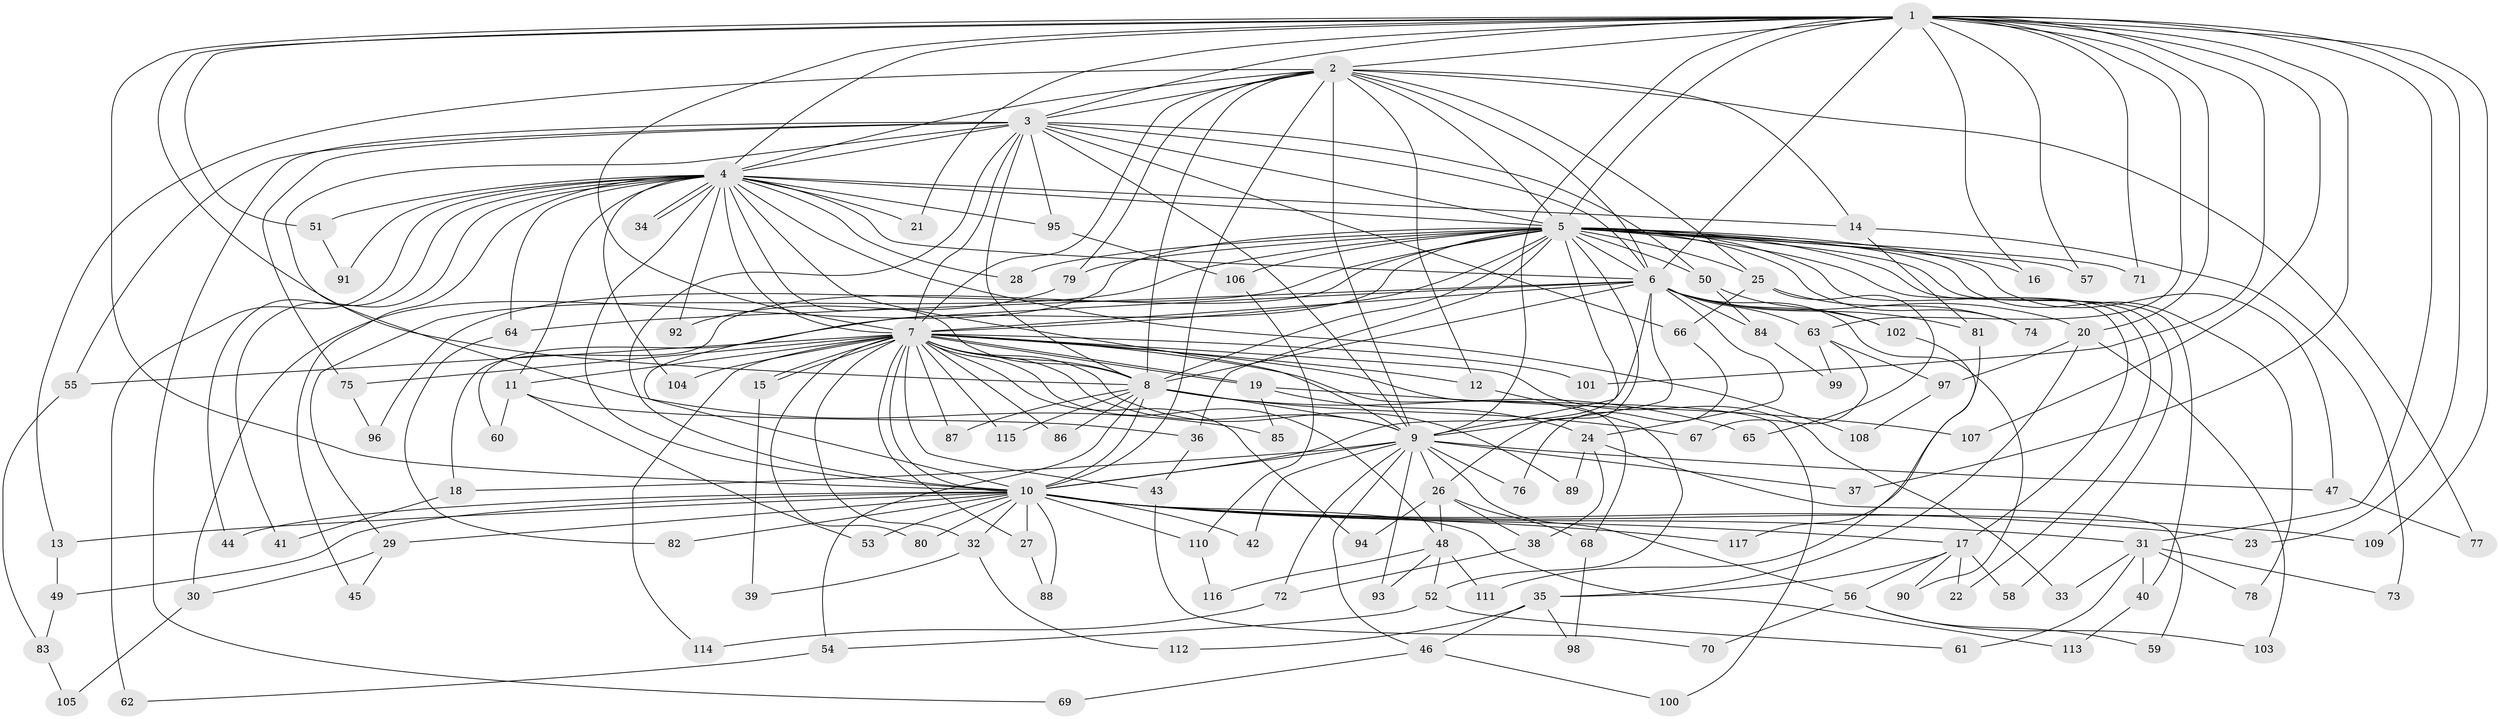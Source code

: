 // Generated by graph-tools (version 1.1) at 2025/14/03/09/25 04:14:19]
// undirected, 117 vertices, 259 edges
graph export_dot {
graph [start="1"]
  node [color=gray90,style=filled];
  1;
  2;
  3;
  4;
  5;
  6;
  7;
  8;
  9;
  10;
  11;
  12;
  13;
  14;
  15;
  16;
  17;
  18;
  19;
  20;
  21;
  22;
  23;
  24;
  25;
  26;
  27;
  28;
  29;
  30;
  31;
  32;
  33;
  34;
  35;
  36;
  37;
  38;
  39;
  40;
  41;
  42;
  43;
  44;
  45;
  46;
  47;
  48;
  49;
  50;
  51;
  52;
  53;
  54;
  55;
  56;
  57;
  58;
  59;
  60;
  61;
  62;
  63;
  64;
  65;
  66;
  67;
  68;
  69;
  70;
  71;
  72;
  73;
  74;
  75;
  76;
  77;
  78;
  79;
  80;
  81;
  82;
  83;
  84;
  85;
  86;
  87;
  88;
  89;
  90;
  91;
  92;
  93;
  94;
  95;
  96;
  97;
  98;
  99;
  100;
  101;
  102;
  103;
  104;
  105;
  106;
  107;
  108;
  109;
  110;
  111;
  112;
  113;
  114;
  115;
  116;
  117;
  1 -- 2;
  1 -- 3;
  1 -- 4;
  1 -- 5;
  1 -- 6;
  1 -- 7;
  1 -- 8;
  1 -- 9;
  1 -- 10;
  1 -- 16;
  1 -- 20;
  1 -- 21;
  1 -- 23;
  1 -- 31;
  1 -- 37;
  1 -- 51;
  1 -- 57;
  1 -- 63;
  1 -- 71;
  1 -- 101;
  1 -- 107;
  1 -- 109;
  2 -- 3;
  2 -- 4;
  2 -- 5;
  2 -- 6;
  2 -- 7;
  2 -- 8;
  2 -- 9;
  2 -- 10;
  2 -- 12;
  2 -- 13;
  2 -- 14;
  2 -- 25;
  2 -- 77;
  2 -- 79;
  3 -- 4;
  3 -- 5;
  3 -- 6;
  3 -- 7;
  3 -- 8;
  3 -- 9;
  3 -- 10;
  3 -- 50;
  3 -- 55;
  3 -- 66;
  3 -- 69;
  3 -- 75;
  3 -- 85;
  3 -- 95;
  4 -- 5;
  4 -- 6;
  4 -- 7;
  4 -- 8;
  4 -- 9;
  4 -- 10;
  4 -- 11;
  4 -- 14;
  4 -- 21;
  4 -- 28;
  4 -- 34;
  4 -- 34;
  4 -- 41;
  4 -- 44;
  4 -- 45;
  4 -- 51;
  4 -- 62;
  4 -- 64;
  4 -- 91;
  4 -- 92;
  4 -- 95;
  4 -- 104;
  4 -- 108;
  5 -- 6;
  5 -- 7;
  5 -- 8;
  5 -- 9;
  5 -- 10;
  5 -- 16;
  5 -- 17;
  5 -- 18;
  5 -- 22;
  5 -- 25;
  5 -- 26;
  5 -- 28;
  5 -- 29;
  5 -- 30;
  5 -- 36;
  5 -- 40;
  5 -- 47;
  5 -- 50;
  5 -- 57;
  5 -- 58;
  5 -- 71;
  5 -- 74;
  5 -- 78;
  5 -- 79;
  5 -- 96;
  5 -- 106;
  6 -- 7;
  6 -- 8;
  6 -- 9;
  6 -- 10;
  6 -- 20;
  6 -- 24;
  6 -- 60;
  6 -- 63;
  6 -- 64;
  6 -- 81;
  6 -- 84;
  6 -- 90;
  6 -- 102;
  7 -- 8;
  7 -- 9;
  7 -- 10;
  7 -- 11;
  7 -- 12;
  7 -- 15;
  7 -- 15;
  7 -- 19;
  7 -- 19;
  7 -- 27;
  7 -- 32;
  7 -- 33;
  7 -- 43;
  7 -- 48;
  7 -- 55;
  7 -- 68;
  7 -- 75;
  7 -- 80;
  7 -- 86;
  7 -- 87;
  7 -- 89;
  7 -- 94;
  7 -- 100;
  7 -- 101;
  7 -- 104;
  7 -- 114;
  7 -- 115;
  8 -- 9;
  8 -- 10;
  8 -- 54;
  8 -- 65;
  8 -- 67;
  8 -- 86;
  8 -- 87;
  8 -- 115;
  9 -- 10;
  9 -- 18;
  9 -- 26;
  9 -- 37;
  9 -- 42;
  9 -- 46;
  9 -- 47;
  9 -- 56;
  9 -- 72;
  9 -- 76;
  9 -- 93;
  10 -- 13;
  10 -- 17;
  10 -- 23;
  10 -- 27;
  10 -- 29;
  10 -- 31;
  10 -- 32;
  10 -- 42;
  10 -- 44;
  10 -- 49;
  10 -- 53;
  10 -- 80;
  10 -- 82;
  10 -- 88;
  10 -- 109;
  10 -- 110;
  10 -- 113;
  10 -- 117;
  11 -- 36;
  11 -- 53;
  11 -- 60;
  12 -- 52;
  13 -- 49;
  14 -- 73;
  14 -- 81;
  15 -- 39;
  17 -- 22;
  17 -- 35;
  17 -- 56;
  17 -- 58;
  17 -- 90;
  18 -- 41;
  19 -- 24;
  19 -- 85;
  19 -- 107;
  20 -- 35;
  20 -- 97;
  20 -- 103;
  24 -- 38;
  24 -- 59;
  24 -- 89;
  25 -- 65;
  25 -- 66;
  25 -- 74;
  26 -- 38;
  26 -- 48;
  26 -- 68;
  26 -- 94;
  27 -- 88;
  29 -- 30;
  29 -- 45;
  30 -- 105;
  31 -- 33;
  31 -- 40;
  31 -- 61;
  31 -- 73;
  31 -- 78;
  32 -- 39;
  32 -- 112;
  35 -- 46;
  35 -- 98;
  35 -- 112;
  36 -- 43;
  38 -- 72;
  40 -- 113;
  43 -- 70;
  46 -- 69;
  46 -- 100;
  47 -- 77;
  48 -- 52;
  48 -- 93;
  48 -- 111;
  48 -- 116;
  49 -- 83;
  50 -- 84;
  50 -- 102;
  51 -- 91;
  52 -- 54;
  52 -- 61;
  54 -- 62;
  55 -- 83;
  56 -- 59;
  56 -- 70;
  56 -- 103;
  63 -- 67;
  63 -- 97;
  63 -- 99;
  64 -- 82;
  66 -- 76;
  68 -- 98;
  72 -- 114;
  75 -- 96;
  79 -- 92;
  81 -- 117;
  83 -- 105;
  84 -- 99;
  95 -- 106;
  97 -- 108;
  102 -- 111;
  106 -- 110;
  110 -- 116;
}
